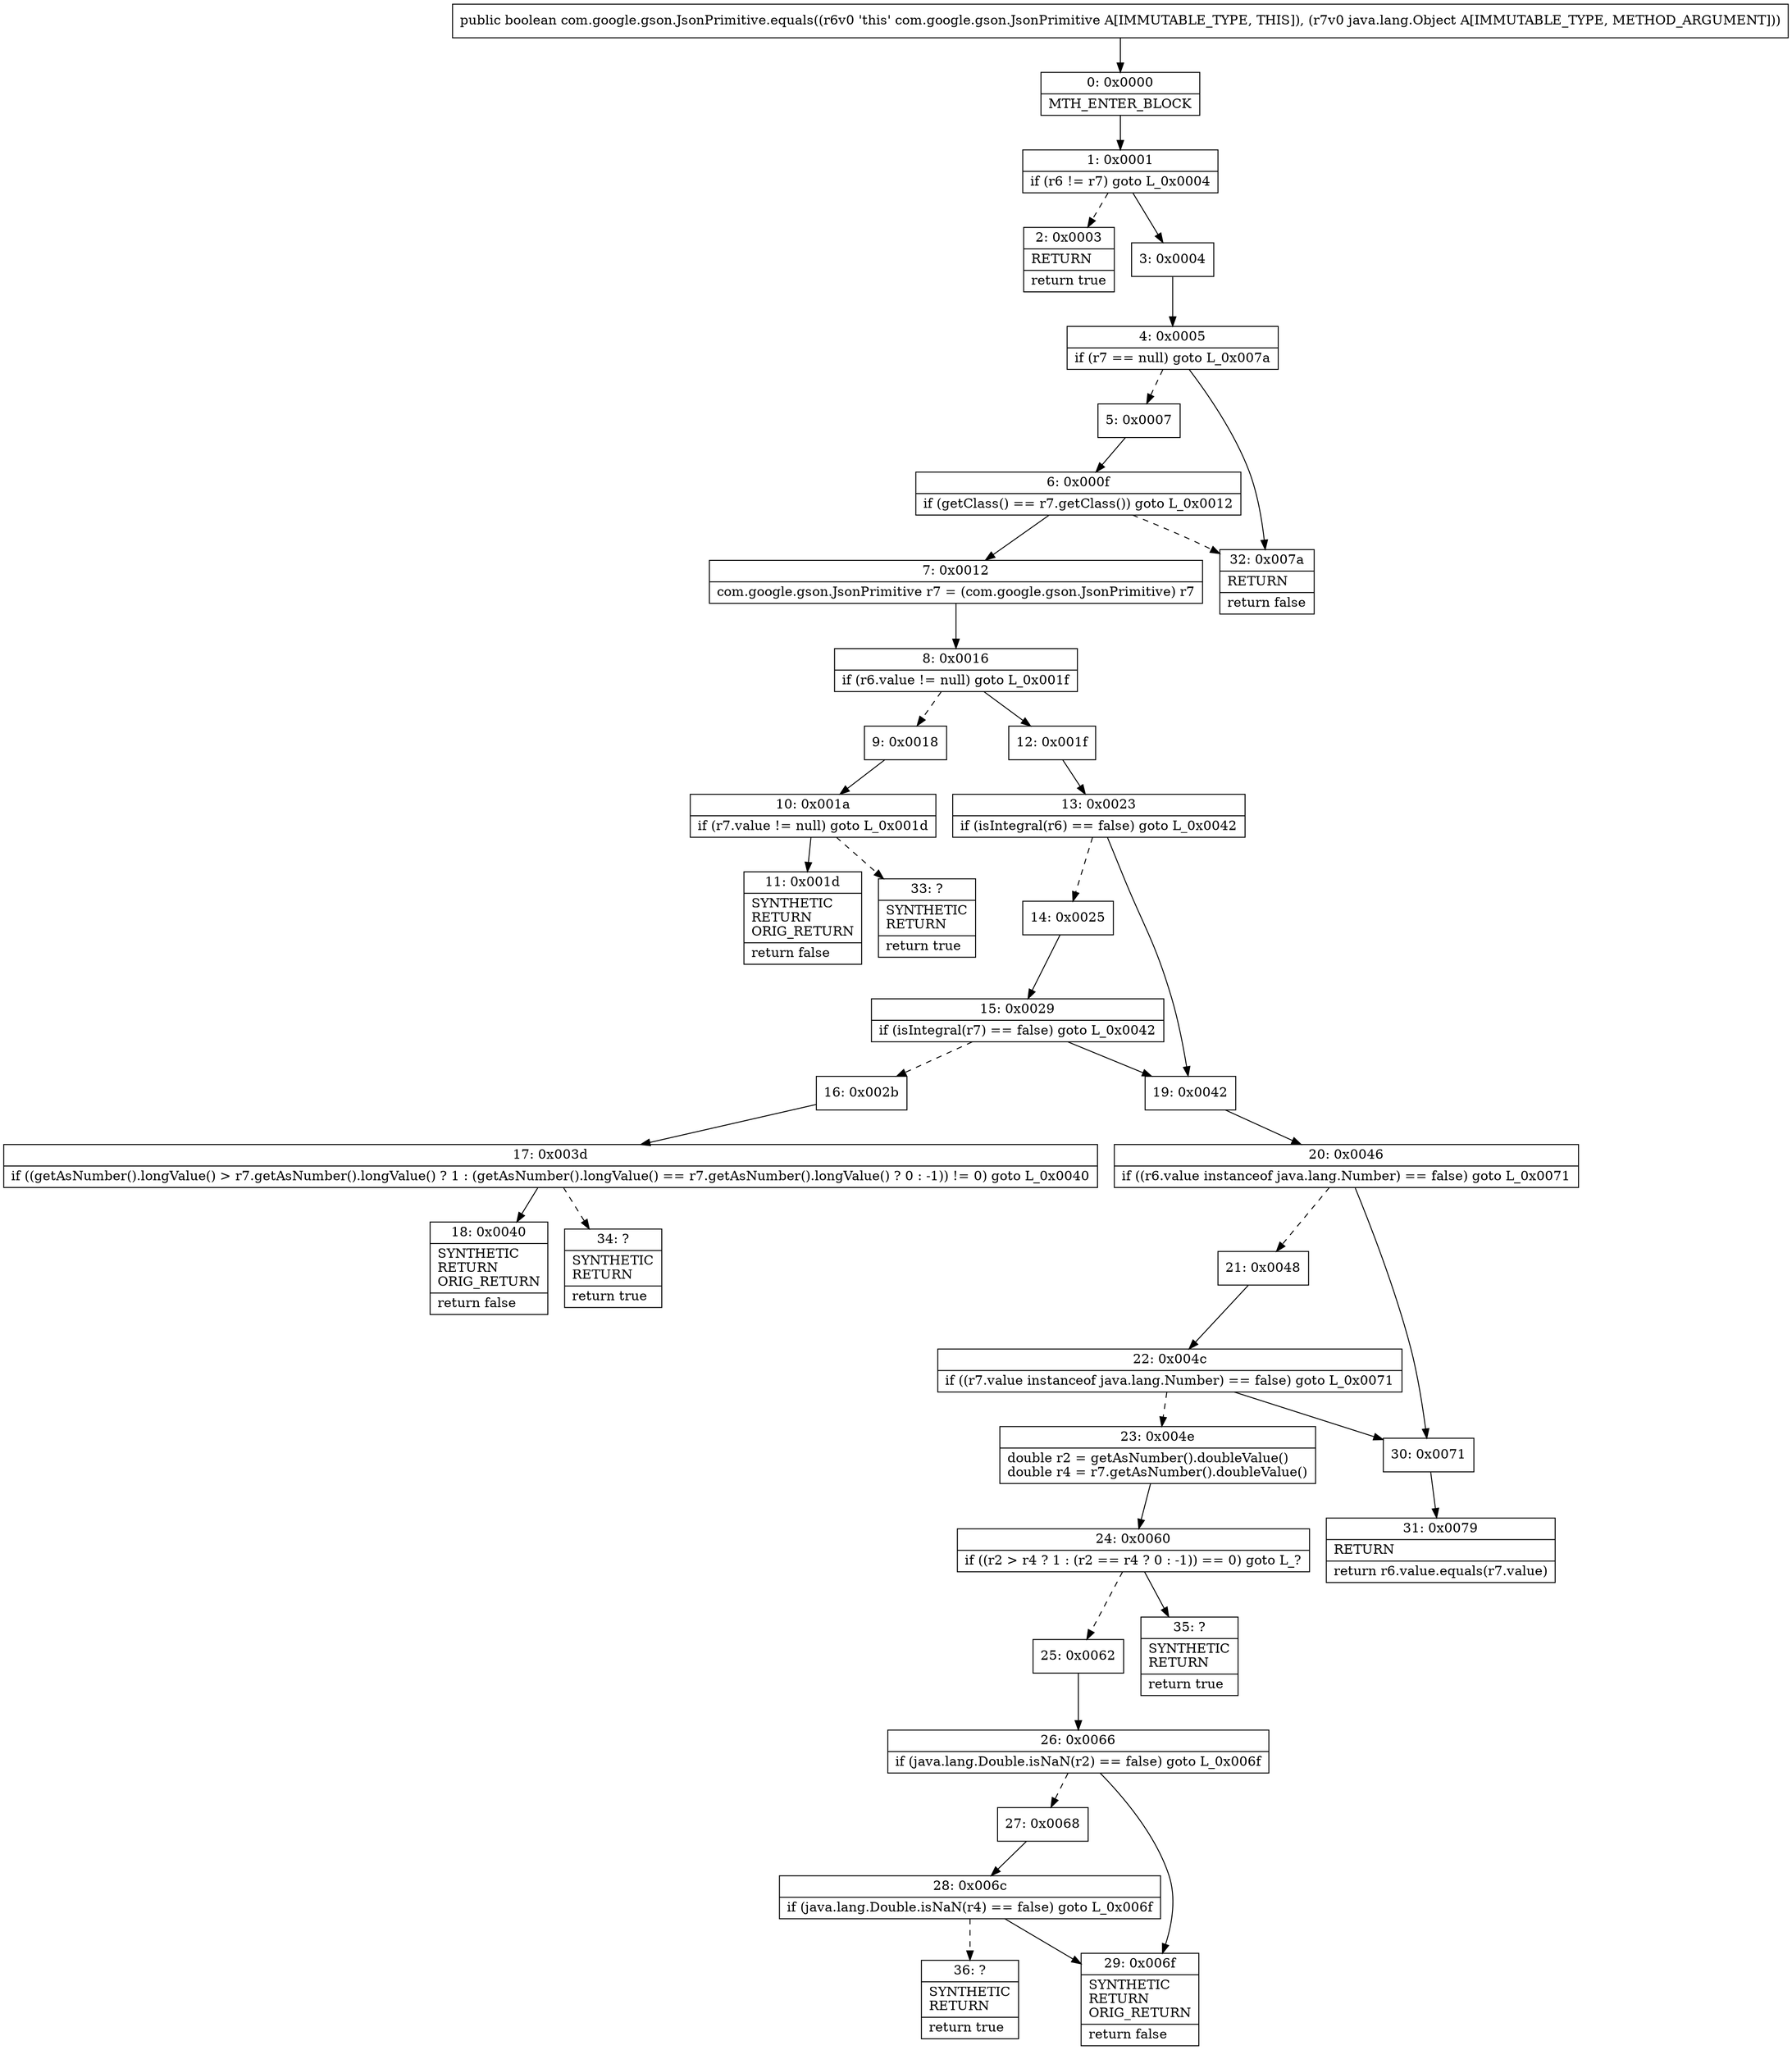 digraph "CFG forcom.google.gson.JsonPrimitive.equals(Ljava\/lang\/Object;)Z" {
Node_0 [shape=record,label="{0\:\ 0x0000|MTH_ENTER_BLOCK\l}"];
Node_1 [shape=record,label="{1\:\ 0x0001|if (r6 != r7) goto L_0x0004\l}"];
Node_2 [shape=record,label="{2\:\ 0x0003|RETURN\l|return true\l}"];
Node_3 [shape=record,label="{3\:\ 0x0004}"];
Node_4 [shape=record,label="{4\:\ 0x0005|if (r7 == null) goto L_0x007a\l}"];
Node_5 [shape=record,label="{5\:\ 0x0007}"];
Node_6 [shape=record,label="{6\:\ 0x000f|if (getClass() == r7.getClass()) goto L_0x0012\l}"];
Node_7 [shape=record,label="{7\:\ 0x0012|com.google.gson.JsonPrimitive r7 = (com.google.gson.JsonPrimitive) r7\l}"];
Node_8 [shape=record,label="{8\:\ 0x0016|if (r6.value != null) goto L_0x001f\l}"];
Node_9 [shape=record,label="{9\:\ 0x0018}"];
Node_10 [shape=record,label="{10\:\ 0x001a|if (r7.value != null) goto L_0x001d\l}"];
Node_11 [shape=record,label="{11\:\ 0x001d|SYNTHETIC\lRETURN\lORIG_RETURN\l|return false\l}"];
Node_12 [shape=record,label="{12\:\ 0x001f}"];
Node_13 [shape=record,label="{13\:\ 0x0023|if (isIntegral(r6) == false) goto L_0x0042\l}"];
Node_14 [shape=record,label="{14\:\ 0x0025}"];
Node_15 [shape=record,label="{15\:\ 0x0029|if (isIntegral(r7) == false) goto L_0x0042\l}"];
Node_16 [shape=record,label="{16\:\ 0x002b}"];
Node_17 [shape=record,label="{17\:\ 0x003d|if ((getAsNumber().longValue() \> r7.getAsNumber().longValue() ? 1 : (getAsNumber().longValue() == r7.getAsNumber().longValue() ? 0 : \-1)) != 0) goto L_0x0040\l}"];
Node_18 [shape=record,label="{18\:\ 0x0040|SYNTHETIC\lRETURN\lORIG_RETURN\l|return false\l}"];
Node_19 [shape=record,label="{19\:\ 0x0042}"];
Node_20 [shape=record,label="{20\:\ 0x0046|if ((r6.value instanceof java.lang.Number) == false) goto L_0x0071\l}"];
Node_21 [shape=record,label="{21\:\ 0x0048}"];
Node_22 [shape=record,label="{22\:\ 0x004c|if ((r7.value instanceof java.lang.Number) == false) goto L_0x0071\l}"];
Node_23 [shape=record,label="{23\:\ 0x004e|double r2 = getAsNumber().doubleValue()\ldouble r4 = r7.getAsNumber().doubleValue()\l}"];
Node_24 [shape=record,label="{24\:\ 0x0060|if ((r2 \> r4 ? 1 : (r2 == r4 ? 0 : \-1)) == 0) goto L_?\l}"];
Node_25 [shape=record,label="{25\:\ 0x0062}"];
Node_26 [shape=record,label="{26\:\ 0x0066|if (java.lang.Double.isNaN(r2) == false) goto L_0x006f\l}"];
Node_27 [shape=record,label="{27\:\ 0x0068}"];
Node_28 [shape=record,label="{28\:\ 0x006c|if (java.lang.Double.isNaN(r4) == false) goto L_0x006f\l}"];
Node_29 [shape=record,label="{29\:\ 0x006f|SYNTHETIC\lRETURN\lORIG_RETURN\l|return false\l}"];
Node_30 [shape=record,label="{30\:\ 0x0071}"];
Node_31 [shape=record,label="{31\:\ 0x0079|RETURN\l|return r6.value.equals(r7.value)\l}"];
Node_32 [shape=record,label="{32\:\ 0x007a|RETURN\l|return false\l}"];
Node_33 [shape=record,label="{33\:\ ?|SYNTHETIC\lRETURN\l|return true\l}"];
Node_34 [shape=record,label="{34\:\ ?|SYNTHETIC\lRETURN\l|return true\l}"];
Node_35 [shape=record,label="{35\:\ ?|SYNTHETIC\lRETURN\l|return true\l}"];
Node_36 [shape=record,label="{36\:\ ?|SYNTHETIC\lRETURN\l|return true\l}"];
MethodNode[shape=record,label="{public boolean com.google.gson.JsonPrimitive.equals((r6v0 'this' com.google.gson.JsonPrimitive A[IMMUTABLE_TYPE, THIS]), (r7v0 java.lang.Object A[IMMUTABLE_TYPE, METHOD_ARGUMENT])) }"];
MethodNode -> Node_0;
Node_0 -> Node_1;
Node_1 -> Node_2[style=dashed];
Node_1 -> Node_3;
Node_3 -> Node_4;
Node_4 -> Node_5[style=dashed];
Node_4 -> Node_32;
Node_5 -> Node_6;
Node_6 -> Node_7;
Node_6 -> Node_32[style=dashed];
Node_7 -> Node_8;
Node_8 -> Node_9[style=dashed];
Node_8 -> Node_12;
Node_9 -> Node_10;
Node_10 -> Node_11;
Node_10 -> Node_33[style=dashed];
Node_12 -> Node_13;
Node_13 -> Node_14[style=dashed];
Node_13 -> Node_19;
Node_14 -> Node_15;
Node_15 -> Node_16[style=dashed];
Node_15 -> Node_19;
Node_16 -> Node_17;
Node_17 -> Node_18;
Node_17 -> Node_34[style=dashed];
Node_19 -> Node_20;
Node_20 -> Node_21[style=dashed];
Node_20 -> Node_30;
Node_21 -> Node_22;
Node_22 -> Node_23[style=dashed];
Node_22 -> Node_30;
Node_23 -> Node_24;
Node_24 -> Node_25[style=dashed];
Node_24 -> Node_35;
Node_25 -> Node_26;
Node_26 -> Node_27[style=dashed];
Node_26 -> Node_29;
Node_27 -> Node_28;
Node_28 -> Node_29;
Node_28 -> Node_36[style=dashed];
Node_30 -> Node_31;
}

